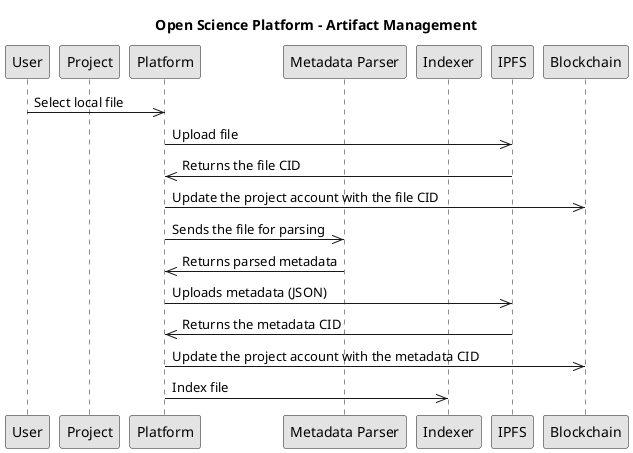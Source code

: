@startuml

skinparam monochrome true

title Open Science Platform - Artifact Management

participant User as "User"
participant Project as "Project"
participant Platform as "Platform"
participant Parser as "Metadata Parser"
participant Indexer as "Indexer"
participant IPFS as "IPFS"
participant Blockchain as "Blockchain"

User ->> Platform: Select local file
Platform ->> IPFS: Upload file
IPFS ->> Platform: Returns the file CID
Platform ->> Blockchain: Update the project account with the file CID
Platform ->> Parser: Sends the file for parsing
Parser ->> Platform: Returns parsed metadata
Platform ->> IPFS: Uploads metadata (JSON)
IPFS ->> Platform: Returns the metadata CID
Platform ->> Blockchain: Update the project account with the metadata CID
Platform ->> Indexer: Index file

@enduml
